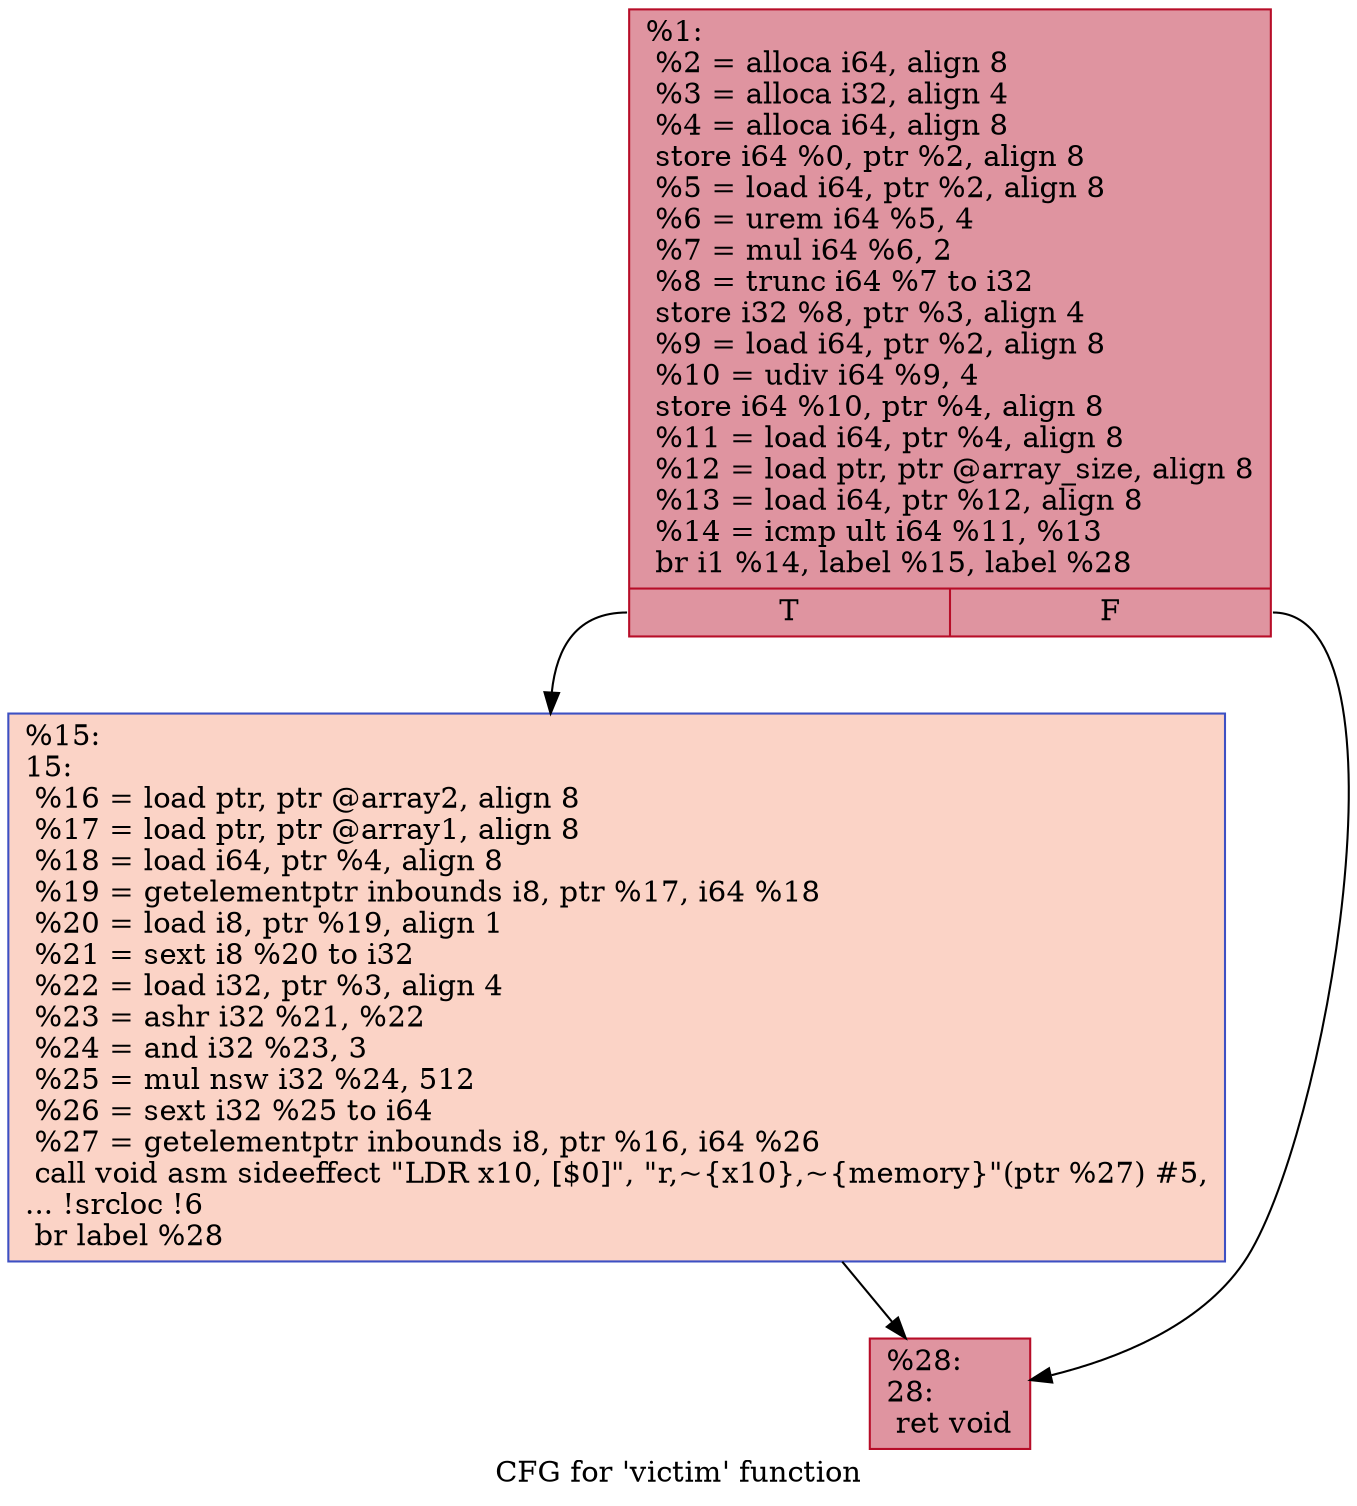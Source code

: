 digraph "CFG for 'victim' function" {
	label="CFG for 'victim' function";

	Node0x600001635040 [shape=record,color="#b70d28ff", style=filled, fillcolor="#b70d2870",label="{%1:\l  %2 = alloca i64, align 8\l  %3 = alloca i32, align 4\l  %4 = alloca i64, align 8\l  store i64 %0, ptr %2, align 8\l  %5 = load i64, ptr %2, align 8\l  %6 = urem i64 %5, 4\l  %7 = mul i64 %6, 2\l  %8 = trunc i64 %7 to i32\l  store i32 %8, ptr %3, align 4\l  %9 = load i64, ptr %2, align 8\l  %10 = udiv i64 %9, 4\l  store i64 %10, ptr %4, align 8\l  %11 = load i64, ptr %4, align 8\l  %12 = load ptr, ptr @array_size, align 8\l  %13 = load i64, ptr %12, align 8\l  %14 = icmp ult i64 %11, %13\l  br i1 %14, label %15, label %28\l|{<s0>T|<s1>F}}"];
	Node0x600001635040:s0 -> Node0x600001635080;
	Node0x600001635040:s1 -> Node0x600001635100;
	Node0x600001635080 [shape=record,color="#3d50c3ff", style=filled, fillcolor="#f59c7d70",label="{%15:\l15:                                               \l  %16 = load ptr, ptr @array2, align 8\l  %17 = load ptr, ptr @array1, align 8\l  %18 = load i64, ptr %4, align 8\l  %19 = getelementptr inbounds i8, ptr %17, i64 %18\l  %20 = load i8, ptr %19, align 1\l  %21 = sext i8 %20 to i32\l  %22 = load i32, ptr %3, align 4\l  %23 = ashr i32 %21, %22\l  %24 = and i32 %23, 3\l  %25 = mul nsw i32 %24, 512\l  %26 = sext i32 %25 to i64\l  %27 = getelementptr inbounds i8, ptr %16, i64 %26\l  call void asm sideeffect \"LDR x10, [$0]\", \"r,~\{x10\},~\{memory\}\"(ptr %27) #5,\l... !srcloc !6\l  br label %28\l}"];
	Node0x600001635080 -> Node0x600001635100;
	Node0x600001635100 [shape=record,color="#b70d28ff", style=filled, fillcolor="#b70d2870",label="{%28:\l28:                                               \l  ret void\l}"];
}
